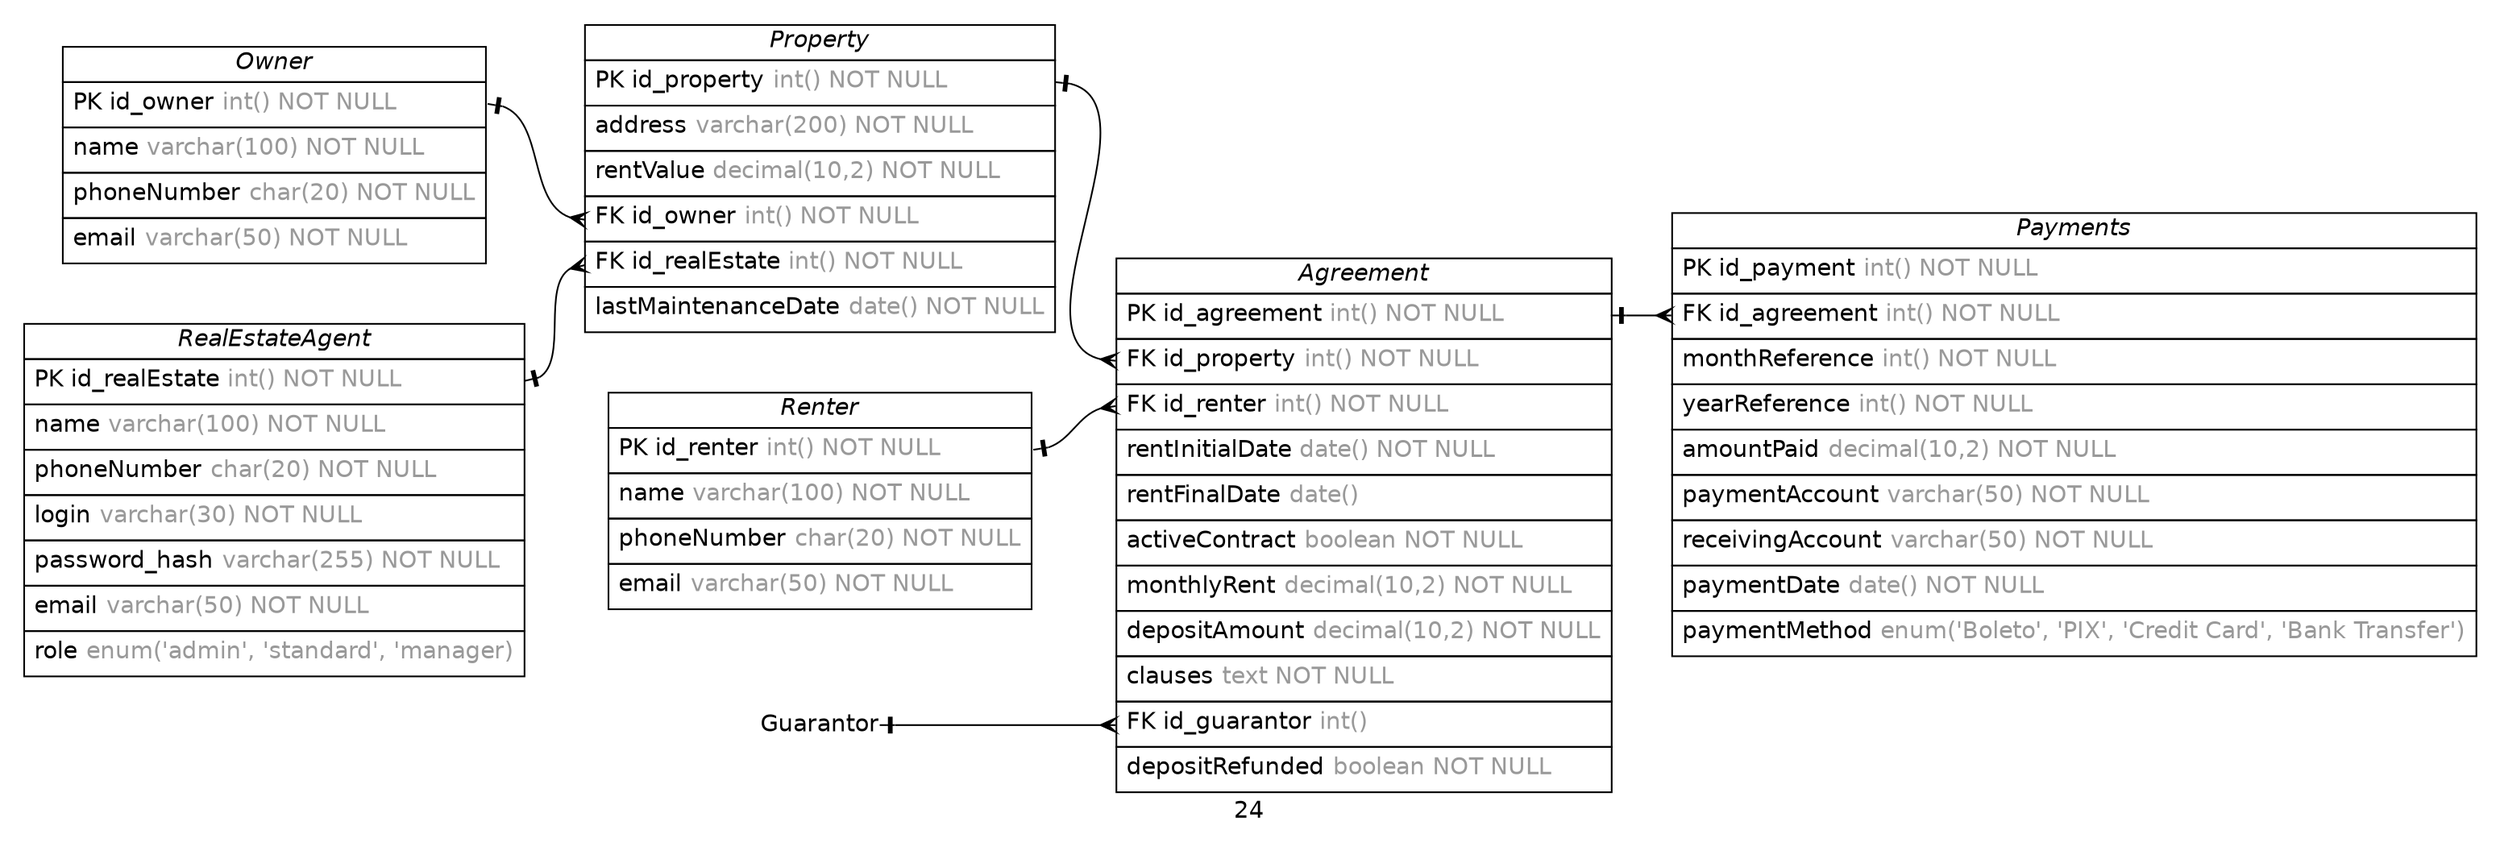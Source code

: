 /* created with ERDot < https://github.com/ehne/ERDot > */
digraph G {
    graph [
        nodesep=0.5;
        rankdir="LR";
        concentrate=true;
        splines="spline";
        fontname="Helvetica";
        pad="0.2,0.2",
        label="24",
        
    ];
    
    node [shape=plain, fontname="Helvetica"];
    edge [
        dir=both,
        fontsize=12,
        arrowsize=0.9,
        penwidth=1.0,
        labelangle=32,
        labeldistance=1.8,
        fontname="Helvetica"
    ];
    
    "RealEstateAgent" [ label=<
        <table border="0" cellborder="1" cellspacing="0" >
        <tr><td><i>RealEstateAgent</i></td></tr>
        <tr><td port="id_realEstate" align="left" cellpadding="5">PK id_realEstate <font color="grey60">int() NOT NULL</font></td></tr>
        <tr><td port="name" align="left" cellpadding="5">name <font color="grey60">varchar(100) NOT NULL</font></td></tr>
        <tr><td port="phoneNumber" align="left" cellpadding="5">phoneNumber <font color="grey60">char(20) NOT NULL</font></td></tr>
        <tr><td port="login" align="left" cellpadding="5">login <font color="grey60">varchar(30) NOT NULL</font></td></tr>
        <tr><td port="password_hash" align="left" cellpadding="5">password_hash <font color="grey60">varchar(255) NOT NULL</font></td></tr>
        <tr><td port="email" align="left" cellpadding="5">email <font color="grey60">varchar(50) NOT NULL</font></td></tr>
        <tr><td port="role" align="left" cellpadding="5">role <font color="grey60">enum(&#039;admin&#039;, &#039;standard&#039;, &#039;manager)</font></td></tr>
    </table>>];
    "Owner" [ label=<
        <table border="0" cellborder="1" cellspacing="0" >
        <tr><td><i>Owner</i></td></tr>
        <tr><td port="id_owner" align="left" cellpadding="5">PK id_owner <font color="grey60">int() NOT NULL</font></td></tr>
        <tr><td port="name" align="left" cellpadding="5">name <font color="grey60">varchar(100) NOT NULL</font></td></tr>
        <tr><td port="phoneNumber" align="left" cellpadding="5">phoneNumber <font color="grey60">char(20) NOT NULL</font></td></tr>
        <tr><td port="email" align="left" cellpadding="5">email <font color="grey60">varchar(50) NOT NULL</font></td></tr>
    </table>>];
    "Renter" [ label=<
        <table border="0" cellborder="1" cellspacing="0" >
        <tr><td><i>Renter</i></td></tr>
        <tr><td port="id_renter" align="left" cellpadding="5">PK id_renter <font color="grey60">int() NOT NULL</font></td></tr>
        <tr><td port="name" align="left" cellpadding="5">name <font color="grey60">varchar(100) NOT NULL</font></td></tr>
        <tr><td port="phoneNumber" align="left" cellpadding="5">phoneNumber <font color="grey60">char(20) NOT NULL</font></td></tr>
        <tr><td port="email" align="left" cellpadding="5">email <font color="grey60">varchar(50) NOT NULL</font></td></tr>
    </table>>];
    "Property" [ label=<
        <table border="0" cellborder="1" cellspacing="0" >
        <tr><td><i>Property</i></td></tr>
        <tr><td port="id_property" align="left" cellpadding="5">PK id_property <font color="grey60">int() NOT NULL</font></td></tr>
        <tr><td port="address" align="left" cellpadding="5">address <font color="grey60">varchar(200) NOT NULL</font></td></tr>
        <tr><td port="rentValue" align="left" cellpadding="5">rentValue <font color="grey60">decimal(10,2) NOT NULL</font></td></tr>
        <tr><td port="id_owner" align="left" cellpadding="5">FK id_owner <font color="grey60">int() NOT NULL</font></td></tr>
        <tr><td port="id_realEstate" align="left" cellpadding="5">FK id_realEstate <font color="grey60">int() NOT NULL</font></td></tr>
        <tr><td port="lastMaintenanceDate" align="left" cellpadding="5">lastMaintenanceDate <font color="grey60">date() NOT NULL</font></td></tr>
    </table>>];
    "Agreement" [ label=<
        <table border="0" cellborder="1" cellspacing="0" >
        <tr><td><i>Agreement</i></td></tr>
        <tr><td port="id_agreement" align="left" cellpadding="5">PK id_agreement <font color="grey60">int() NOT NULL</font></td></tr>
        <tr><td port="id_property" align="left" cellpadding="5">FK id_property <font color="grey60">int() NOT NULL</font></td></tr>
        <tr><td port="id_renter" align="left" cellpadding="5">FK id_renter <font color="grey60">int() NOT NULL</font></td></tr>
        <tr><td port="rentInitialDate" align="left" cellpadding="5">rentInitialDate <font color="grey60">date() NOT NULL</font></td></tr>
        <tr><td port="rentFinalDate" align="left" cellpadding="5">rentFinalDate <font color="grey60">date()</font></td></tr>
        <tr><td port="activeContract" align="left" cellpadding="5">activeContract <font color="grey60">boolean NOT NULL</font></td></tr>
        <tr><td port="monthlyRent" align="left" cellpadding="5">monthlyRent <font color="grey60">decimal(10,2) NOT NULL</font></td></tr>
        <tr><td port="depositAmount" align="left" cellpadding="5">depositAmount <font color="grey60">decimal(10,2) NOT NULL</font></td></tr>
        <tr><td port="clauses" align="left" cellpadding="5">clauses <font color="grey60">text NOT NULL</font></td></tr>
        <tr><td port="id_guarantor" align="left" cellpadding="5">FK id_guarantor <font color="grey60">int() </font></td></tr>
        <tr><td port="depositRefunded" align="left" cellpadding="5">depositRefunded <font color="grey60">boolean NOT NULL</font></td></tr>
    </table>>];
    "Payments" [ label=<
        <table border="0" cellborder="1" cellspacing="0" >
        <tr><td><i>Payments</i></td></tr>
        <tr><td port="id_payment" align="left" cellpadding="5">PK id_payment <font color="grey60">int() NOT NULL</font></td></tr>
        <tr><td port="id_agreement" align="left" cellpadding="5">FK id_agreement <font color="grey60">int() NOT NULL</font></td></tr>
        <tr><td port="monthReference" align="left" cellpadding="5">monthReference <font color="grey60">int() NOT NULL</font></td></tr>
        <tr><td port="yearReference" align="left" cellpadding="5">yearReference <font color="grey60">int() NOT NULL</font></td></tr>
        <tr><td port="amountPaid" align="left" cellpadding="5">amountPaid <font color="grey60">decimal(10,2) NOT NULL</font></td></tr>
        <tr><td port="paymentAccount" align="left" cellpadding="5">paymentAccount <font color="grey60">varchar(50) NOT NULL</font></td></tr>
        <tr><td port="receivingAccount" align="left" cellpadding="5">receivingAccount <font color="grey60">varchar(50) NOT NULL</font></td></tr>
        <tr><td port="paymentDate" align="left" cellpadding="5">paymentDate <font color="grey60">date() NOT NULL</font></td></tr>
        <tr><td port="paymentMethod" align="left" cellpadding="5">paymentMethod <font color="grey60">enum(&#039;Boleto&#039;, &#039;PIX&#039;, &#039;Credit Card&#039;, &#039;Bank Transfer&#039;)</font></td></tr>
    </table>>];

    
    "Owner":"id_owner"->"Property":"id_owner" [
        arrowhead=ocrow,

        arrowtail=noneotee,
    ];

    
    "RealEstateAgent":"id_realEstate"->"Property":"id_realEstate" [
        arrowhead=ocrow,

        arrowtail=noneotee,
    ];

    
    "Property":"id_property"->"Agreement":"id_property" [
        arrowhead=ocrow,

        arrowtail=noneotee,
    ];

    
    "Renter":"id_renter"->"Agreement":"id_renter" [
        arrowhead=ocrow,

        arrowtail=noneotee,
    ];

    
    "Agreement":"id_agreement"->"Payments":"id_agreement" [
        arrowhead=ocrow,

        arrowtail=noneotee,
    ];

    
    "Guarantor":"id_guarantor"->"Agreement":"id_guarantor" [
        arrowhead=ocrow,

        arrowtail=noneotee,
    ];



    

}
